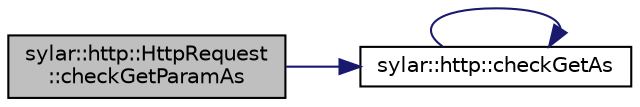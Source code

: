 digraph "sylar::http::HttpRequest::checkGetParamAs"
{
 // LATEX_PDF_SIZE
  edge [fontname="Helvetica",fontsize="10",labelfontname="Helvetica",labelfontsize="10"];
  node [fontname="Helvetica",fontsize="10",shape=record];
  rankdir="LR";
  Node1 [label="sylar::http::HttpRequest\l::checkGetParamAs",height=0.2,width=0.4,color="black", fillcolor="grey75", style="filled", fontcolor="black",tooltip="检查并获取HTTP请求的请求参数"];
  Node1 -> Node2 [color="midnightblue",fontsize="10",style="solid",fontname="Helvetica"];
  Node2 [label="sylar::http::checkGetAs",height=0.2,width=0.4,color="black", fillcolor="white", style="filled",URL="$http_8h.html#ae706fa797ef4b8066246dccc0a905f46",tooltip="获取Map中的key值,并转成对应类型,返回是否成功"];
  Node2 -> Node2 [color="midnightblue",fontsize="10",style="solid",fontname="Helvetica"];
}
